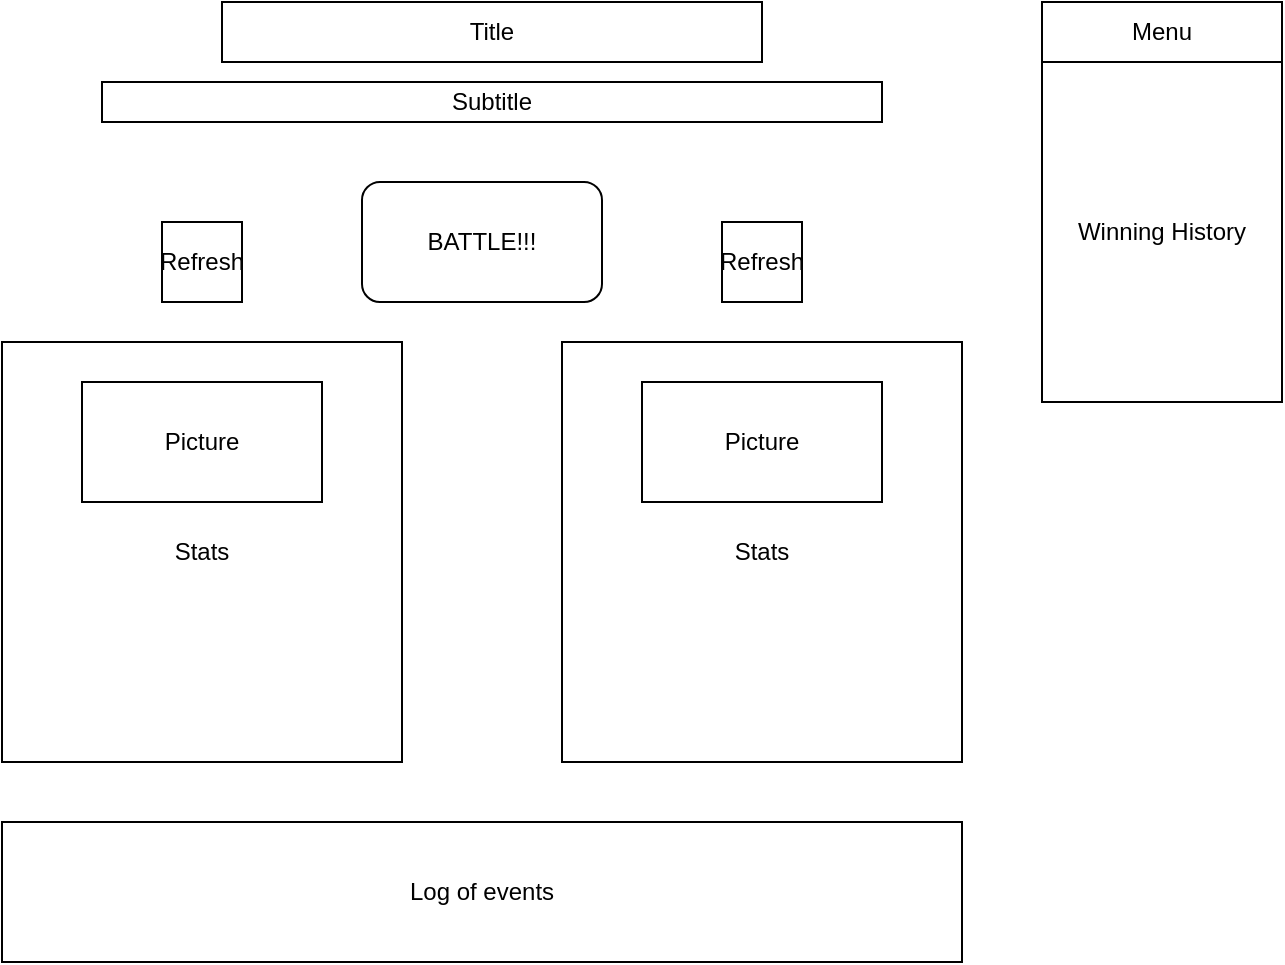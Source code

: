 <mxfile version="13.10.0" type="embed">
    <diagram id="AMoJTlntiKK3aHogUqnJ" name="Page-1">
        <mxGraphModel dx="908" dy="561" grid="1" gridSize="10" guides="1" tooltips="1" connect="1" arrows="1" fold="1" page="1" pageScale="1" pageWidth="827" pageHeight="1169" math="0" shadow="0">
            <root>
                <mxCell id="0"/>
                <mxCell id="1" parent="0"/>
                <mxCell id="2" value="Title" style="rounded=0;whiteSpace=wrap;html=1;" vertex="1" parent="1">
                    <mxGeometry x="230" y="10" width="270" height="30" as="geometry"/>
                </mxCell>
                <mxCell id="3" value="Subtitle" style="rounded=0;whiteSpace=wrap;html=1;" vertex="1" parent="1">
                    <mxGeometry x="170" y="50" width="390" height="20" as="geometry"/>
                </mxCell>
                <mxCell id="4" value="Refresh" style="rounded=0;whiteSpace=wrap;html=1;" vertex="1" parent="1">
                    <mxGeometry x="200" y="120" width="40" height="40" as="geometry"/>
                </mxCell>
                <mxCell id="5" value="Stats" style="rounded=0;whiteSpace=wrap;html=1;" vertex="1" parent="1">
                    <mxGeometry x="120" y="180" width="200" height="210" as="geometry"/>
                </mxCell>
                <mxCell id="6" value="Picture" style="rounded=0;whiteSpace=wrap;html=1;" vertex="1" parent="1">
                    <mxGeometry x="160" y="200" width="120" height="60" as="geometry"/>
                </mxCell>
                <mxCell id="7" value="Refresh" style="rounded=0;whiteSpace=wrap;html=1;" vertex="1" parent="1">
                    <mxGeometry x="480" y="120" width="40" height="40" as="geometry"/>
                </mxCell>
                <mxCell id="8" value="Stats" style="rounded=0;whiteSpace=wrap;html=1;" vertex="1" parent="1">
                    <mxGeometry x="400" y="180" width="200" height="210" as="geometry"/>
                </mxCell>
                <mxCell id="9" value="Picture" style="rounded=0;whiteSpace=wrap;html=1;" vertex="1" parent="1">
                    <mxGeometry x="440" y="200" width="120" height="60" as="geometry"/>
                </mxCell>
                <mxCell id="10" value="BATTLE!!!" style="rounded=1;whiteSpace=wrap;html=1;" vertex="1" parent="1">
                    <mxGeometry x="300" y="100" width="120" height="60" as="geometry"/>
                </mxCell>
                <mxCell id="11" value="Log of events" style="rounded=0;whiteSpace=wrap;html=1;" vertex="1" parent="1">
                    <mxGeometry x="120" y="420" width="480" height="70" as="geometry"/>
                </mxCell>
                <mxCell id="12" value="Menu" style="rounded=0;whiteSpace=wrap;html=1;" vertex="1" parent="1">
                    <mxGeometry x="640" y="10" width="120" height="30" as="geometry"/>
                </mxCell>
                <mxCell id="13" value="Winning History" style="rounded=0;whiteSpace=wrap;html=1;" vertex="1" parent="1">
                    <mxGeometry x="640" y="40" width="120" height="170" as="geometry"/>
                </mxCell>
            </root>
        </mxGraphModel>
    </diagram>
</mxfile>